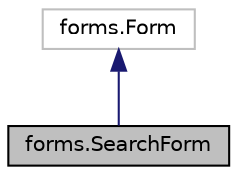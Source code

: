 digraph "forms.SearchForm"
{
 // LATEX_PDF_SIZE
  edge [fontname="Helvetica",fontsize="10",labelfontname="Helvetica",labelfontsize="10"];
  node [fontname="Helvetica",fontsize="10",shape=record];
  Node1 [label="forms.SearchForm",height=0.2,width=0.4,color="black", fillcolor="grey75", style="filled", fontcolor="black",tooltip="Search form that contains the query text search."];
  Node2 -> Node1 [dir="back",color="midnightblue",fontsize="10",style="solid",fontname="Helvetica"];
  Node2 [label="forms.Form",height=0.2,width=0.4,color="grey75", fillcolor="white", style="filled",tooltip=" "];
}

